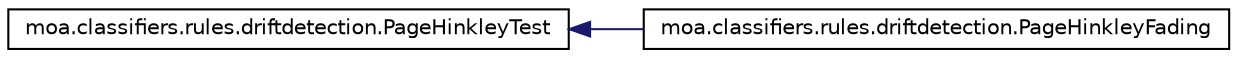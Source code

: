 digraph G
{
  edge [fontname="Helvetica",fontsize="10",labelfontname="Helvetica",labelfontsize="10"];
  node [fontname="Helvetica",fontsize="10",shape=record];
  rankdir=LR;
  Node1 [label="moa.classifiers.rules.driftdetection.PageHinkleyTest",height=0.2,width=0.4,color="black", fillcolor="white", style="filled",URL="$classmoa_1_1classifiers_1_1rules_1_1driftdetection_1_1PageHinkleyTest.html"];
  Node1 -> Node2 [dir=back,color="midnightblue",fontsize="10",style="solid",fontname="Helvetica"];
  Node2 [label="moa.classifiers.rules.driftdetection.PageHinkleyFading",height=0.2,width=0.4,color="black", fillcolor="white", style="filled",URL="$classmoa_1_1classifiers_1_1rules_1_1driftdetection_1_1PageHinkleyFading.html"];
}
